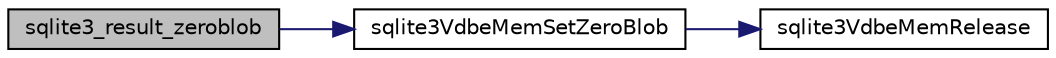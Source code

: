 digraph "sqlite3_result_zeroblob"
{
  edge [fontname="Helvetica",fontsize="10",labelfontname="Helvetica",labelfontsize="10"];
  node [fontname="Helvetica",fontsize="10",shape=record];
  rankdir="LR";
  Node1 [label="sqlite3_result_zeroblob",height=0.2,width=0.4,color="black", fillcolor="grey75", style="filled", fontcolor="black"];
  Node1 -> Node2 [color="midnightblue",fontsize="10",style="solid"];
  Node2 [label="sqlite3VdbeMemSetZeroBlob",height=0.2,width=0.4,color="black", fillcolor="white", style="filled",URL="$sqlite3_8c.html#af6488ff3887bcfd6f15a01b0d69ccb3c"];
  Node2 -> Node3 [color="midnightblue",fontsize="10",style="solid"];
  Node3 [label="sqlite3VdbeMemRelease",height=0.2,width=0.4,color="black", fillcolor="white", style="filled",URL="$sqlite3_8c.html#a90606361dbeba88159fd6ff03fcc10cc"];
}
